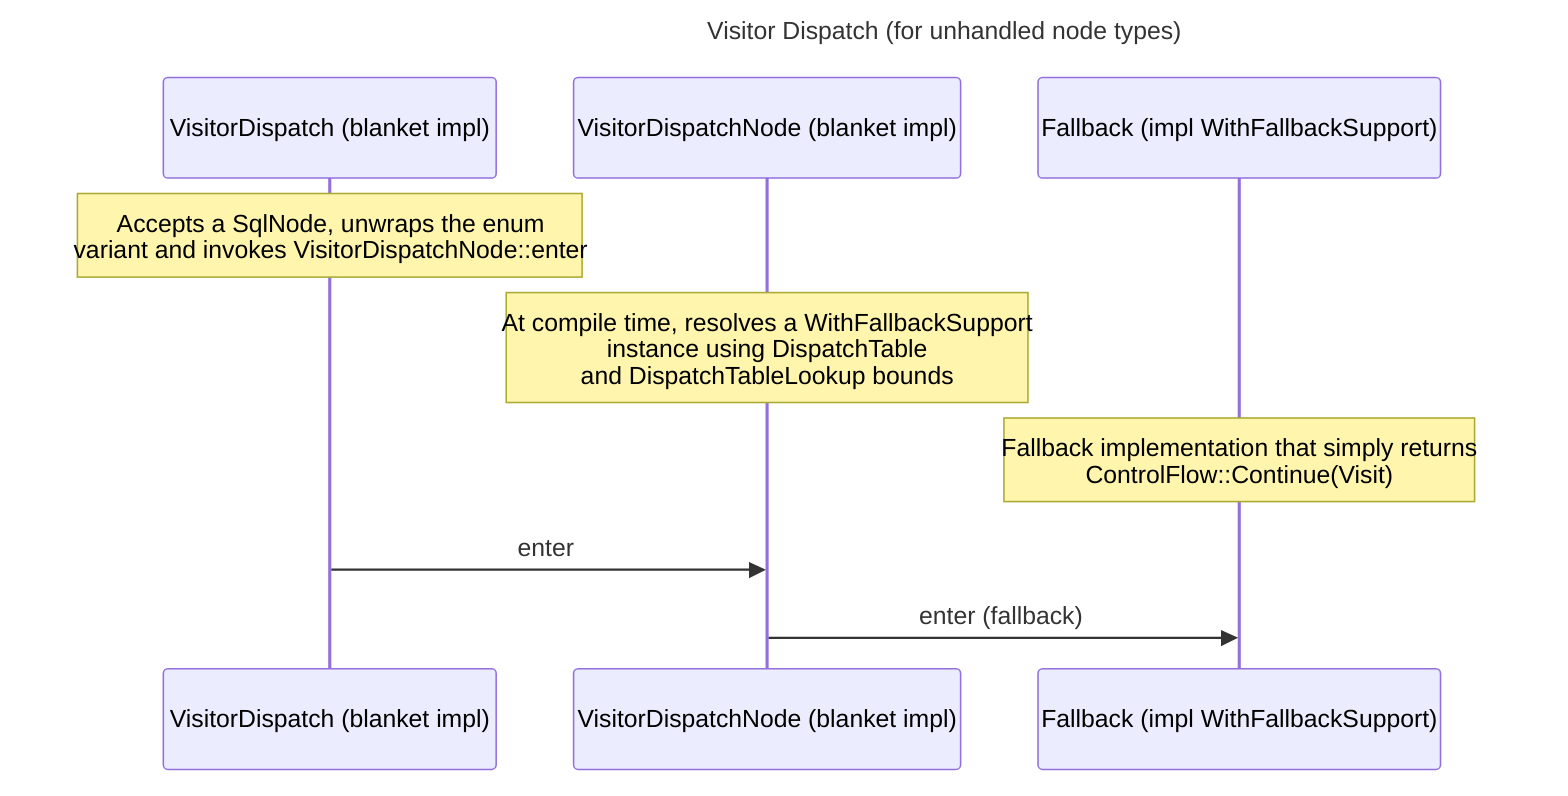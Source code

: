 ---
title: Visitor Dispatch (for unhandled node types)
---
sequenceDiagram
    participant A as VisitorDispatch (blanket impl)
    participant B as VisitorDispatchNode (blanket impl)
    participant C as Fallback (impl WithFallbackSupport)

    Note over A: Accepts a SqlNode, unwraps the enum<br/>variant and invokes VisitorDispatchNode::enter
    Note over B: At compile time, resolves a WithFallbackSupport<br/>instance using DispatchTable<br/>and DispatchTableLookup bounds
    Note over C: Fallback implementation that simply returns<br/> ControlFlow::Continue(Visit)

    A->>B: enter
    B->>C: enter (fallback)